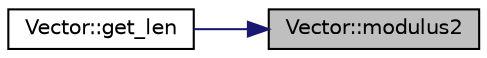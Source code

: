 digraph "Vector::modulus2"
{
 // LATEX_PDF_SIZE
  edge [fontname="Helvetica",fontsize="10",labelfontname="Helvetica",labelfontsize="10"];
  node [fontname="Helvetica",fontsize="10",shape=record];
  rankdir="RL";
  Node1 [label="Vector::modulus2",height=0.2,width=0.4,color="black", fillcolor="grey75", style="filled", fontcolor="black",tooltip=" "];
  Node1 -> Node2 [dir="back",color="midnightblue",fontsize="10",style="solid",fontname="Helvetica"];
  Node2 [label="Vector::get_len",height=0.2,width=0.4,color="black", fillcolor="white", style="filled",URL="$class_vector.html#ab1e5a9220e63e4a7e23a9fea092cacc7",tooltip=" "];
}
